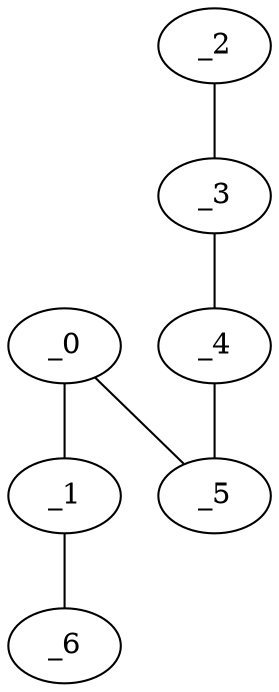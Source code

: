 graph HP1_0143 {
	_0	 [x="0.879931",
		y="2.68117"];
	_1	 [x="0.94",
		y="0.67"];
	_0 -- _1;
	_5	 [x="2.10872",
		y="2.08812"];
	_0 -- _5;
	_6	 [x="1.69265",
		y="2.13005"];
	_1 -- _6;
	_2	 [x="2.23234",
		y="0.478769"];
	_3	 [x="2.02568",
		y="2.93996"];
	_2 -- _3;
	_4	 [x="0.979975",
		y="2.44433"];
	_3 -- _4;
	_4 -- _5;
}
